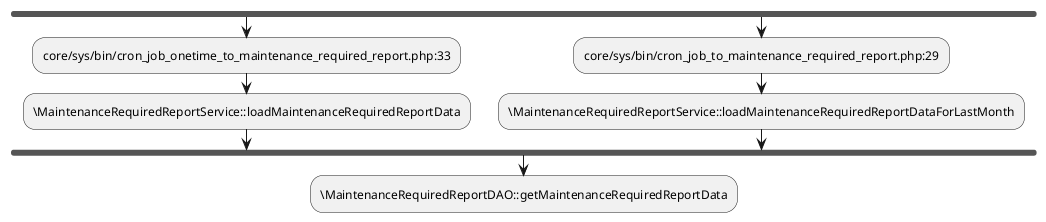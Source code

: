 @startuml
fork
:core/sys/bin/cron_job_onetime_to_maintenance_required_report.php:33;
:\MaintenanceRequiredReportService::loadMaintenanceRequiredReportData;
fork again
:core/sys/bin/cron_job_to_maintenance_required_report.php:29;
:\MaintenanceRequiredReportService::loadMaintenanceRequiredReportDataForLastMonth;
end fork
:\MaintenanceRequiredReportDAO::getMaintenanceRequiredReportData;
@enduml